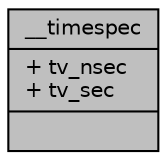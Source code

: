 digraph "__timespec"
{
 // LATEX_PDF_SIZE
  edge [fontname="Helvetica",fontsize="10",labelfontname="Helvetica",labelfontsize="10"];
  node [fontname="Helvetica",fontsize="10",shape=record];
  Node1 [label="{__timespec\n|+ tv_nsec\l+ tv_sec\l|}",height=0.2,width=0.4,color="black", fillcolor="grey75", style="filled", fontcolor="black",tooltip=" "];
}
